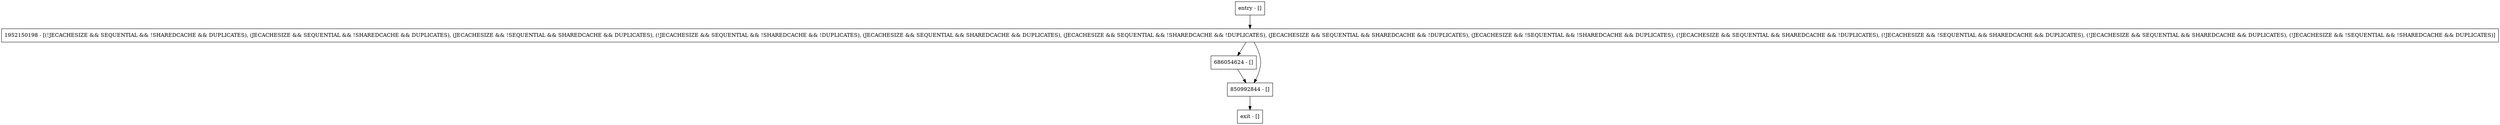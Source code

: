 digraph refreshTreeMemoryUsage {
node [shape=record];
686054624 [label="686054624 - []"];
entry [label="entry - []"];
exit [label="exit - []"];
1952150198 [label="1952150198 - [(!JECACHESIZE && SEQUENTIAL && !SHAREDCACHE && DUPLICATES), (JECACHESIZE && SEQUENTIAL && !SHAREDCACHE && DUPLICATES), (JECACHESIZE && !SEQUENTIAL && SHAREDCACHE && DUPLICATES), (!JECACHESIZE && SEQUENTIAL && !SHAREDCACHE && !DUPLICATES), (JECACHESIZE && SEQUENTIAL && SHAREDCACHE && DUPLICATES), (JECACHESIZE && SEQUENTIAL && !SHAREDCACHE && !DUPLICATES), (JECACHESIZE && SEQUENTIAL && SHAREDCACHE && !DUPLICATES), (JECACHESIZE && !SEQUENTIAL && !SHAREDCACHE && DUPLICATES), (!JECACHESIZE && SEQUENTIAL && SHAREDCACHE && !DUPLICATES), (!JECACHESIZE && !SEQUENTIAL && SHAREDCACHE && DUPLICATES), (!JECACHESIZE && SEQUENTIAL && SHAREDCACHE && DUPLICATES), (!JECACHESIZE && !SEQUENTIAL && !SHAREDCACHE && DUPLICATES)]"];
850992844 [label="850992844 - []"];
entry;
exit;
686054624 -> 850992844;
entry -> 1952150198;
1952150198 -> 686054624;
1952150198 -> 850992844;
850992844 -> exit;
}
